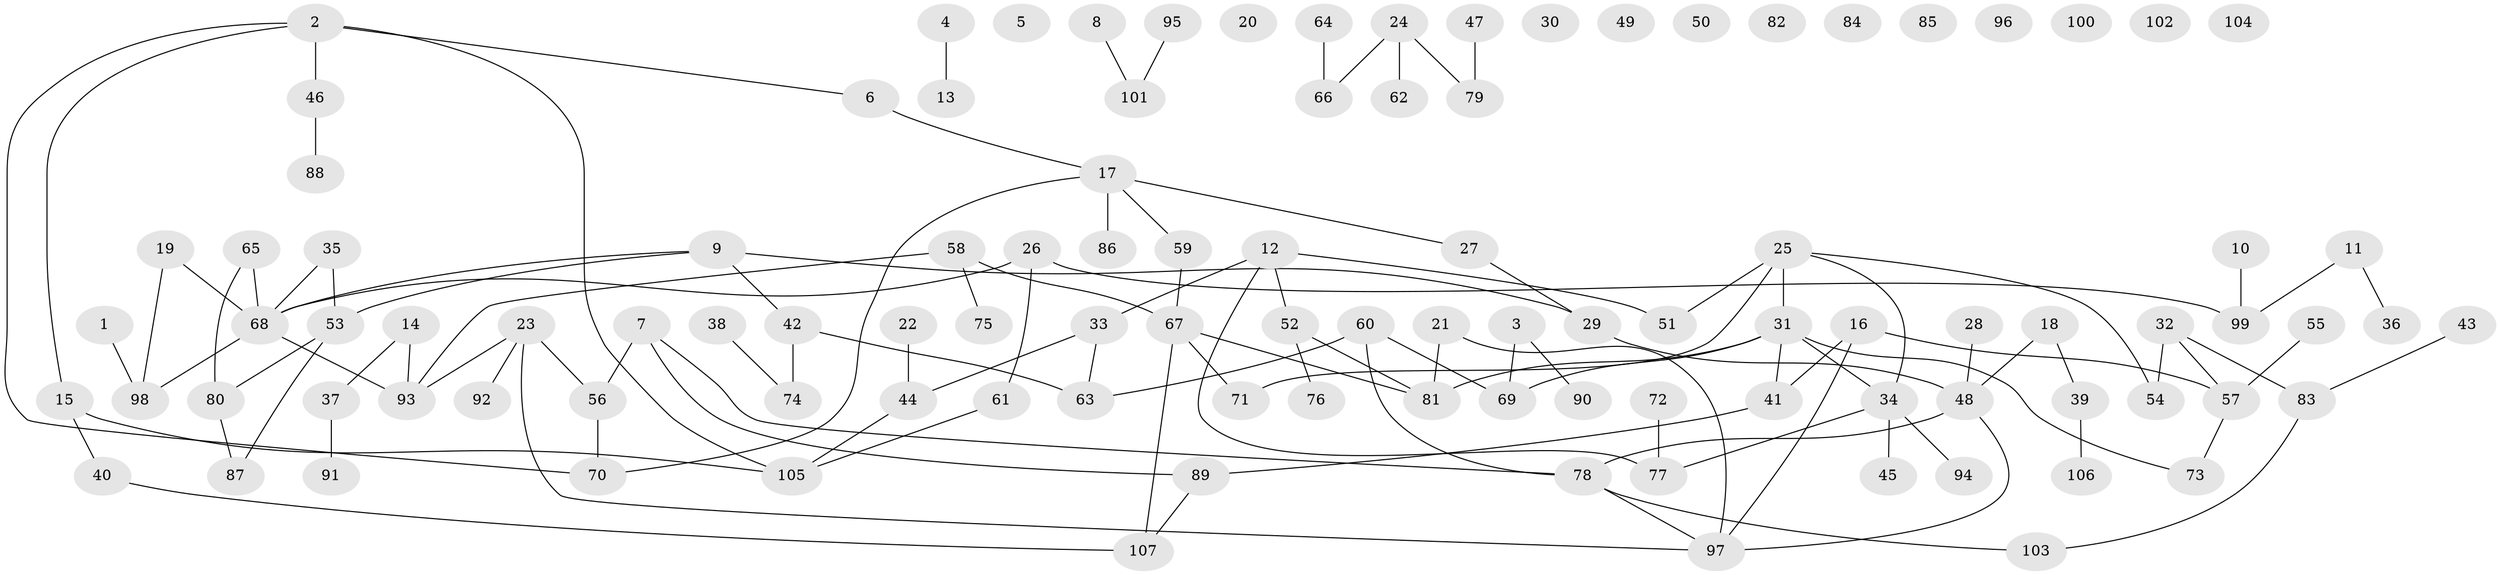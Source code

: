 // coarse degree distribution, {1: 0.2676056338028169, 5: 0.09859154929577464, 0: 0.18309859154929578, 2: 0.18309859154929578, 3: 0.09859154929577464, 4: 0.11267605633802817, 7: 0.014084507042253521, 8: 0.014084507042253521, 6: 0.028169014084507043}
// Generated by graph-tools (version 1.1) at 2025/41/03/06/25 10:41:23]
// undirected, 107 vertices, 119 edges
graph export_dot {
graph [start="1"]
  node [color=gray90,style=filled];
  1;
  2;
  3;
  4;
  5;
  6;
  7;
  8;
  9;
  10;
  11;
  12;
  13;
  14;
  15;
  16;
  17;
  18;
  19;
  20;
  21;
  22;
  23;
  24;
  25;
  26;
  27;
  28;
  29;
  30;
  31;
  32;
  33;
  34;
  35;
  36;
  37;
  38;
  39;
  40;
  41;
  42;
  43;
  44;
  45;
  46;
  47;
  48;
  49;
  50;
  51;
  52;
  53;
  54;
  55;
  56;
  57;
  58;
  59;
  60;
  61;
  62;
  63;
  64;
  65;
  66;
  67;
  68;
  69;
  70;
  71;
  72;
  73;
  74;
  75;
  76;
  77;
  78;
  79;
  80;
  81;
  82;
  83;
  84;
  85;
  86;
  87;
  88;
  89;
  90;
  91;
  92;
  93;
  94;
  95;
  96;
  97;
  98;
  99;
  100;
  101;
  102;
  103;
  104;
  105;
  106;
  107;
  1 -- 98;
  2 -- 6;
  2 -- 15;
  2 -- 46;
  2 -- 70;
  2 -- 105;
  3 -- 69;
  3 -- 90;
  4 -- 13;
  6 -- 17;
  7 -- 56;
  7 -- 78;
  7 -- 89;
  8 -- 101;
  9 -- 29;
  9 -- 42;
  9 -- 53;
  9 -- 68;
  10 -- 99;
  11 -- 36;
  11 -- 99;
  12 -- 33;
  12 -- 51;
  12 -- 52;
  12 -- 77;
  14 -- 37;
  14 -- 93;
  15 -- 40;
  15 -- 105;
  16 -- 41;
  16 -- 57;
  16 -- 97;
  17 -- 27;
  17 -- 59;
  17 -- 70;
  17 -- 86;
  18 -- 39;
  18 -- 48;
  19 -- 68;
  19 -- 98;
  21 -- 81;
  21 -- 97;
  22 -- 44;
  23 -- 56;
  23 -- 92;
  23 -- 93;
  23 -- 97;
  24 -- 62;
  24 -- 66;
  24 -- 79;
  25 -- 31;
  25 -- 34;
  25 -- 51;
  25 -- 54;
  25 -- 71;
  26 -- 61;
  26 -- 68;
  26 -- 99;
  27 -- 29;
  28 -- 48;
  29 -- 48;
  31 -- 34;
  31 -- 41;
  31 -- 69;
  31 -- 73;
  31 -- 81;
  32 -- 54;
  32 -- 57;
  32 -- 83;
  33 -- 44;
  33 -- 63;
  34 -- 45;
  34 -- 77;
  34 -- 94;
  35 -- 53;
  35 -- 68;
  37 -- 91;
  38 -- 74;
  39 -- 106;
  40 -- 107;
  41 -- 89;
  42 -- 63;
  42 -- 74;
  43 -- 83;
  44 -- 105;
  46 -- 88;
  47 -- 79;
  48 -- 78;
  48 -- 97;
  52 -- 76;
  52 -- 81;
  53 -- 80;
  53 -- 87;
  55 -- 57;
  56 -- 70;
  57 -- 73;
  58 -- 67;
  58 -- 75;
  58 -- 93;
  59 -- 67;
  60 -- 63;
  60 -- 69;
  60 -- 78;
  61 -- 105;
  64 -- 66;
  65 -- 68;
  65 -- 80;
  67 -- 71;
  67 -- 81;
  67 -- 107;
  68 -- 93;
  68 -- 98;
  72 -- 77;
  78 -- 97;
  78 -- 103;
  80 -- 87;
  83 -- 103;
  89 -- 107;
  95 -- 101;
}
